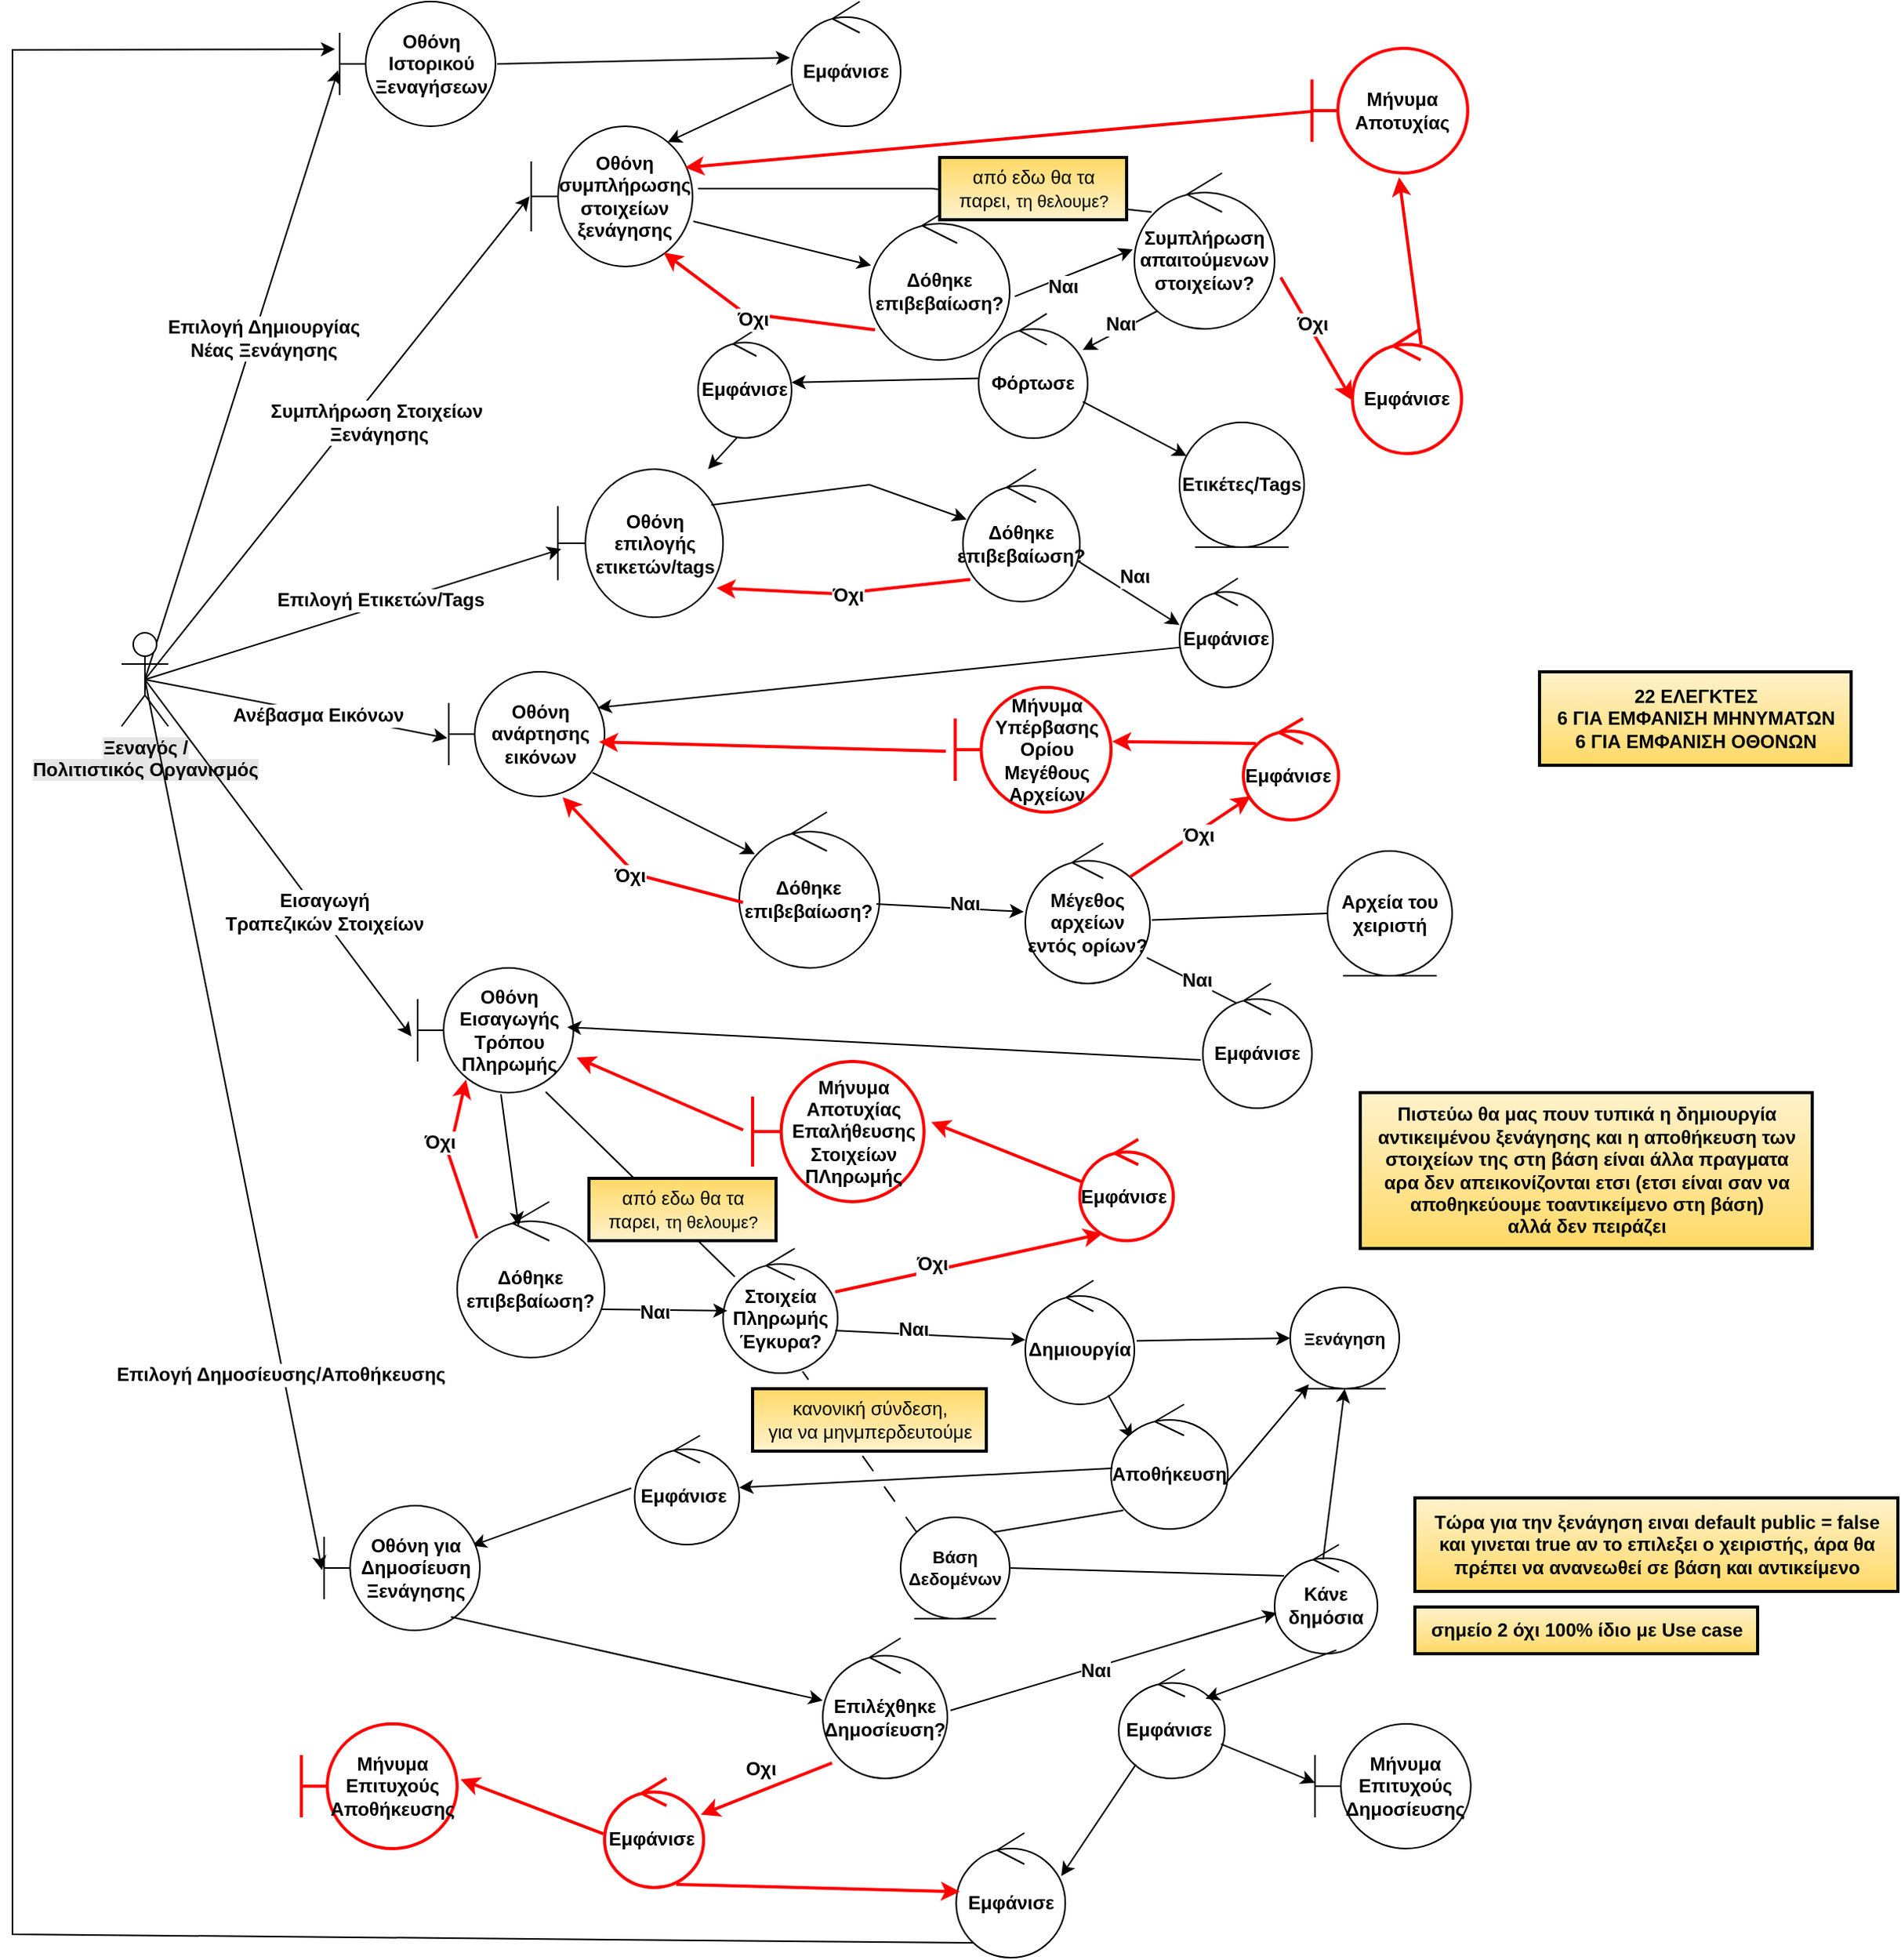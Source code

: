 <mxfile version="21.2.7" type="device">
  <diagram name="Page-1" id="bCAl37fwIDvj_ZqM9r9M">
    <mxGraphModel dx="2524" dy="764" grid="1" gridSize="10" guides="1" tooltips="1" connect="1" arrows="1" fold="1" page="1" pageScale="1" pageWidth="850" pageHeight="1100" math="0" shadow="0">
      <root>
        <mxCell id="0" />
        <mxCell id="1" parent="0" />
        <mxCell id="8Jc3yiF3LLENBDn-qC5v-36" value="" style="endArrow=none;html=1;rounded=0;entryX=0.693;entryY=0.986;entryDx=0;entryDy=0;entryPerimeter=0;exitX=0;exitY=0;exitDx=0;exitDy=0;dashed=1;dashPattern=12 12;" parent="1" source="8Jc3yiF3LLENBDn-qC5v-29" target="_vuAa1aMIuxWL2abwS94-45" edge="1">
          <mxGeometry width="50" height="50" relative="1" as="geometry">
            <mxPoint x="460" y="1010" as="sourcePoint" />
            <mxPoint x="510" y="960" as="targetPoint" />
          </mxGeometry>
        </mxCell>
        <mxCell id="_vuAa1aMIuxWL2abwS94-5" value="Οθόνη Ιστορικού Ξεναγήσεων" style="shape=umlBoundary;whiteSpace=wrap;html=1;fontStyle=1;" parent="1" vertex="1">
          <mxGeometry x="90" y="10" width="100" height="80" as="geometry" />
        </mxCell>
        <mxCell id="_vuAa1aMIuxWL2abwS94-7" value="" style="endArrow=classic;html=1;rounded=0;exitX=0.5;exitY=0.5;exitDx=0;exitDy=0;exitPerimeter=0;entryX=-0.01;entryY=0.55;entryDx=0;entryDy=0;entryPerimeter=0;fontStyle=1;" parent="1" source="_vuAa1aMIuxWL2abwS94-1" target="_vuAa1aMIuxWL2abwS94-5" edge="1">
          <mxGeometry width="50" height="50" relative="1" as="geometry">
            <mxPoint x="260" y="290" as="sourcePoint" />
            <mxPoint x="310" y="240" as="targetPoint" />
          </mxGeometry>
        </mxCell>
        <mxCell id="_vuAa1aMIuxWL2abwS94-8" value="&lt;font style=&quot;font-size: 12px;&quot;&gt;Επιλογή Δημιουργίας &lt;br&gt;Νέας Ξενάγησης&lt;/font&gt;" style="edgeLabel;html=1;align=center;verticalAlign=middle;resizable=0;points=[];fontStyle=1;" parent="_vuAa1aMIuxWL2abwS94-7" vertex="1" connectable="0">
          <mxGeometry x="-0.223" y="1" relative="1" as="geometry">
            <mxPoint x="28" y="-67" as="offset" />
          </mxGeometry>
        </mxCell>
        <mxCell id="_vuAa1aMIuxWL2abwS94-1" value="&lt;span style=&quot;background-color: rgb(230, 230, 230);&quot;&gt;Ξεναγός / &lt;br&gt;Πολιτιστικός Οργανισμός&lt;/span&gt;" style="shape=umlActor;verticalLabelPosition=bottom;verticalAlign=top;html=1;outlineConnect=0;fontStyle=1;" parent="1" vertex="1">
          <mxGeometry x="-50" y="415" width="30" height="60" as="geometry" />
        </mxCell>
        <mxCell id="_vuAa1aMIuxWL2abwS94-10" value="Εμφάνισε" style="ellipse;shape=umlControl;whiteSpace=wrap;html=1;fontStyle=1;" parent="1" vertex="1">
          <mxGeometry x="380" y="10" width="70" height="80" as="geometry" />
        </mxCell>
        <mxCell id="_vuAa1aMIuxWL2abwS94-11" value="Οθόνη συμπλήρωσης στοιχείων ξενάγησης" style="shape=umlBoundary;whiteSpace=wrap;html=1;fontStyle=1;" parent="1" vertex="1">
          <mxGeometry x="212.88" y="90" width="103.56" height="90" as="geometry" />
        </mxCell>
        <mxCell id="_vuAa1aMIuxWL2abwS94-12" value="" style="endArrow=classic;html=1;rounded=0;entryX=-0.014;entryY=0.45;entryDx=0;entryDy=0;entryPerimeter=0;exitX=1.011;exitY=0.5;exitDx=0;exitDy=0;exitPerimeter=0;fontStyle=1;" parent="1" source="_vuAa1aMIuxWL2abwS94-5" target="_vuAa1aMIuxWL2abwS94-10" edge="1">
          <mxGeometry width="50" height="50" relative="1" as="geometry">
            <mxPoint x="428.94" y="80" as="sourcePoint" />
            <mxPoint x="328.94" y="230" as="targetPoint" />
          </mxGeometry>
        </mxCell>
        <mxCell id="_vuAa1aMIuxWL2abwS94-13" value="" style="endArrow=classic;html=1;rounded=0;exitX=0;exitY=0.663;exitDx=0;exitDy=0;exitPerimeter=0;entryX=0.846;entryY=0.113;entryDx=0;entryDy=0;entryPerimeter=0;fontStyle=1;" parent="1" source="_vuAa1aMIuxWL2abwS94-10" target="_vuAa1aMIuxWL2abwS94-11" edge="1">
          <mxGeometry width="50" height="50" relative="1" as="geometry">
            <mxPoint x="644.97" y="190.0" as="sourcePoint" />
            <mxPoint x="343.94" y="286.96" as="targetPoint" />
          </mxGeometry>
        </mxCell>
        <mxCell id="_vuAa1aMIuxWL2abwS94-14" value="" style="endArrow=classic;html=1;rounded=0;exitX=0.5;exitY=0.5;exitDx=0;exitDy=0;exitPerimeter=0;entryX=-0.01;entryY=0.5;entryDx=0;entryDy=0;entryPerimeter=0;fontStyle=1;" parent="1" source="_vuAa1aMIuxWL2abwS94-1" target="_vuAa1aMIuxWL2abwS94-11" edge="1">
          <mxGeometry width="50" height="50" relative="1" as="geometry">
            <mxPoint x="260" y="280" as="sourcePoint" />
            <mxPoint x="310" y="230" as="targetPoint" />
          </mxGeometry>
        </mxCell>
        <mxCell id="_vuAa1aMIuxWL2abwS94-15" value="&lt;font style=&quot;font-size: 12px;&quot;&gt;Συμπλήρωση Στοιχείων&amp;nbsp;&lt;br&gt;Ξενάγησης&lt;br&gt;&lt;/font&gt;" style="edgeLabel;html=1;align=center;verticalAlign=middle;resizable=0;points=[];fontStyle=1;" parent="_vuAa1aMIuxWL2abwS94-14" vertex="1" connectable="0">
          <mxGeometry x="0.32" y="1" relative="1" as="geometry">
            <mxPoint x="-12" y="40" as="offset" />
          </mxGeometry>
        </mxCell>
        <mxCell id="_vuAa1aMIuxWL2abwS94-16" value="Φόρτωσε" style="ellipse;shape=umlControl;whiteSpace=wrap;html=1;fontStyle=1;" parent="1" vertex="1">
          <mxGeometry x="500.04" y="210.15" width="70" height="80" as="geometry" />
        </mxCell>
        <mxCell id="_vuAa1aMIuxWL2abwS94-17" value="Οθόνη επιλογής ετικετών/tags" style="shape=umlBoundary;whiteSpace=wrap;html=1;rounded=1;labelBackgroundColor=none;fontStyle=1;labelBorderColor=none;" parent="1" vertex="1">
          <mxGeometry x="230" y="310" width="106.06" height="95" as="geometry" />
        </mxCell>
        <mxCell id="_vuAa1aMIuxWL2abwS94-19" value="" style="endArrow=classic;html=1;rounded=0;fontStyle=1;" parent="1" source="_vuAa1aMIuxWL2abwS94-16" target="-2h78D8NwC2mSWmw_4OS-2" edge="1">
          <mxGeometry width="50" height="50" relative="1" as="geometry">
            <mxPoint x="515.94" y="263" as="sourcePoint" />
            <mxPoint x="560" y="260" as="targetPoint" />
          </mxGeometry>
        </mxCell>
        <mxCell id="_vuAa1aMIuxWL2abwS94-21" value="" style="endArrow=classic;html=1;rounded=0;exitX=0.5;exitY=0.5;exitDx=0;exitDy=0;exitPerimeter=0;entryX=0.02;entryY=0.54;entryDx=0;entryDy=0;entryPerimeter=0;fontStyle=1;" parent="1" source="_vuAa1aMIuxWL2abwS94-1" target="_vuAa1aMIuxWL2abwS94-17" edge="1">
          <mxGeometry width="50" height="50" relative="1" as="geometry">
            <mxPoint x="260" y="370" as="sourcePoint" />
            <mxPoint x="310" y="320" as="targetPoint" />
          </mxGeometry>
        </mxCell>
        <mxCell id="_vuAa1aMIuxWL2abwS94-22" value="&lt;font style=&quot;font-size: 12px;&quot;&gt;Επιλογή Ετικετών/Tags&lt;/font&gt;" style="edgeLabel;html=1;align=center;verticalAlign=middle;resizable=0;points=[];fontStyle=1;" parent="_vuAa1aMIuxWL2abwS94-21" vertex="1" connectable="0">
          <mxGeometry x="0.141" y="4" relative="1" as="geometry">
            <mxPoint as="offset" />
          </mxGeometry>
        </mxCell>
        <mxCell id="_vuAa1aMIuxWL2abwS94-25" value="Οθόνη ανάρτησης εικόνων" style="shape=umlBoundary;whiteSpace=wrap;html=1;rounded=1;labelBackgroundColor=none;fontStyle=1;labelBorderColor=none;" parent="1" vertex="1">
          <mxGeometry x="160" y="440" width="100" height="80" as="geometry" />
        </mxCell>
        <mxCell id="_vuAa1aMIuxWL2abwS94-26" value="Εμφάνισε" style="ellipse;shape=umlControl;whiteSpace=wrap;html=1;rounded=1;labelBackgroundColor=none;fontStyle=1;labelBorderColor=none;" parent="1" vertex="1">
          <mxGeometry x="628.94" y="380" width="60" height="70" as="geometry" />
        </mxCell>
        <mxCell id="_vuAa1aMIuxWL2abwS94-27" value="" style="endArrow=classic;html=1;rounded=1;exitX=0.013;exitY=0.633;exitDx=0;exitDy=0;exitPerimeter=0;entryX=0.956;entryY=0.288;entryDx=0;entryDy=0;entryPerimeter=0;labelBackgroundColor=none;fontColor=default;fontStyle=1;labelBorderColor=none;" parent="1" source="_vuAa1aMIuxWL2abwS94-26" target="_vuAa1aMIuxWL2abwS94-25" edge="1">
          <mxGeometry width="50" height="50" relative="1" as="geometry">
            <mxPoint x="443" y="577.02" as="sourcePoint" />
            <mxPoint x="365" y="435" as="targetPoint" />
            <Array as="points" />
          </mxGeometry>
        </mxCell>
        <mxCell id="_vuAa1aMIuxWL2abwS94-28" value="Μέγεθος αρχείων εντός ορίων?" style="ellipse;shape=umlControl;whiteSpace=wrap;html=1;rounded=1;labelBackgroundColor=none;fontStyle=1;labelBorderColor=none;" parent="1" vertex="1">
          <mxGeometry x="530" y="550" width="80" height="90" as="geometry" />
        </mxCell>
        <mxCell id="_vuAa1aMIuxWL2abwS94-31" value="" style="endArrow=classic;html=1;rounded=1;labelBackgroundColor=none;fontColor=default;fontStyle=1;labelBorderColor=none;exitX=0.975;exitY=0.816;exitDx=0;exitDy=0;exitPerimeter=0;entryX=1;entryY=0.463;entryDx=0;entryDy=0;entryPerimeter=0;" parent="1" source="_vuAa1aMIuxWL2abwS94-28" target="_vuAa1aMIuxWL2abwS94-40" edge="1">
          <mxGeometry width="50" height="50" relative="1" as="geometry">
            <mxPoint x="395" y="739" as="sourcePoint" />
            <mxPoint x="570" y="715" as="targetPoint" />
            <Array as="points" />
          </mxGeometry>
        </mxCell>
        <mxCell id="_vuAa1aMIuxWL2abwS94-78" value="&lt;font style=&quot;font-size: 12px;&quot;&gt;Ναι&lt;/font&gt;" style="edgeLabel;html=1;align=center;verticalAlign=middle;resizable=0;points=[];fontStyle=1;" parent="_vuAa1aMIuxWL2abwS94-31" vertex="1" connectable="0">
          <mxGeometry x="-0.514" y="1" relative="1" as="geometry">
            <mxPoint x="5" y="2" as="offset" />
          </mxGeometry>
        </mxCell>
        <mxCell id="_vuAa1aMIuxWL2abwS94-32" value="Εμφάνισε" style="ellipse;shape=umlControl;whiteSpace=wrap;html=1;rounded=1;labelBackgroundColor=none;fontStyle=1;labelBorderColor=none;strokeColor=#FF0000;strokeWidth=2;" parent="1" vertex="1">
          <mxGeometry x="740" y="220" width="70" height="80" as="geometry" />
        </mxCell>
        <mxCell id="_vuAa1aMIuxWL2abwS94-36" value="" style="endArrow=classic;html=1;rounded=0;fontStyle=1;exitX=1.004;exitY=0.705;exitDx=0;exitDy=0;exitPerimeter=0;entryX=0;entryY=0.429;entryDx=0;entryDy=0;entryPerimeter=0;" parent="1" source="1RGfCUsxJI8cOVG7FC86-12" target="_vuAa1aMIuxWL2abwS94-26" edge="1">
          <mxGeometry width="50" height="50" relative="1" as="geometry">
            <mxPoint x="570" y="500" as="sourcePoint" />
            <mxPoint x="690" y="430" as="targetPoint" />
          </mxGeometry>
        </mxCell>
        <mxCell id="_vuAa1aMIuxWL2abwS94-37" value="&lt;font style=&quot;font-size: 12px;&quot;&gt;Ναι&lt;/font&gt;" style="edgeLabel;html=1;align=center;verticalAlign=middle;resizable=0;points=[];fontStyle=1;" parent="_vuAa1aMIuxWL2abwS94-36" vertex="1" connectable="0">
          <mxGeometry x="-0.547" y="-1" relative="1" as="geometry">
            <mxPoint x="21" y="-1" as="offset" />
          </mxGeometry>
        </mxCell>
        <mxCell id="_vuAa1aMIuxWL2abwS94-38" value="" style="endArrow=classic;html=1;rounded=0;exitX=0.5;exitY=0.5;exitDx=0;exitDy=0;exitPerimeter=0;entryX=-0.01;entryY=0.532;entryDx=0;entryDy=0;entryPerimeter=0;fontStyle=1;" parent="1" source="_vuAa1aMIuxWL2abwS94-1" target="_vuAa1aMIuxWL2abwS94-25" edge="1">
          <mxGeometry width="50" height="50" relative="1" as="geometry">
            <mxPoint x="260" y="370" as="sourcePoint" />
            <mxPoint x="310" y="320" as="targetPoint" />
          </mxGeometry>
        </mxCell>
        <mxCell id="_vuAa1aMIuxWL2abwS94-39" value="&lt;font style=&quot;font-size: 12px;&quot;&gt;Ανέβασμα Εικόνων&lt;/font&gt;" style="edgeLabel;html=1;align=center;verticalAlign=middle;resizable=0;points=[];fontStyle=1;" parent="_vuAa1aMIuxWL2abwS94-38" vertex="1" connectable="0">
          <mxGeometry x="0.149" y="-1" relative="1" as="geometry">
            <mxPoint as="offset" />
          </mxGeometry>
        </mxCell>
        <mxCell id="_vuAa1aMIuxWL2abwS94-40" value="Εμφάνισε" style="ellipse;shape=umlControl;whiteSpace=wrap;html=1;fontStyle=1;" parent="1" vertex="1">
          <mxGeometry x="643.94" y="640" width="70" height="80" as="geometry" />
        </mxCell>
        <mxCell id="_vuAa1aMIuxWL2abwS94-41" value="Οθόνη Εισαγωγής Τρόπου Πληρωμής" style="shape=umlBoundary;whiteSpace=wrap;html=1;fontStyle=1;" parent="1" vertex="1">
          <mxGeometry x="140" y="630" width="100" height="80" as="geometry" />
        </mxCell>
        <mxCell id="_vuAa1aMIuxWL2abwS94-42" value="" style="endArrow=classic;html=1;rounded=0;exitX=-0.019;exitY=0.613;exitDx=0;exitDy=0;exitPerimeter=0;entryX=0.96;entryY=0.225;entryDx=0;entryDy=0;entryPerimeter=0;fontStyle=1;" parent="1" source="_vuAa1aMIuxWL2abwS94-40" edge="1">
          <mxGeometry width="50" height="50" relative="1" as="geometry">
            <mxPoint x="635" y="865" as="sourcePoint" />
            <mxPoint x="236.0" y="668.0" as="targetPoint" />
          </mxGeometry>
        </mxCell>
        <mxCell id="_vuAa1aMIuxWL2abwS94-45" value="Στοιχεία Πληρωμής Έγκυρα?" style="ellipse;shape=umlControl;whiteSpace=wrap;html=1;fontStyle=1;" parent="1" vertex="1">
          <mxGeometry x="336.06" y="810" width="73.56" height="80" as="geometry" />
        </mxCell>
        <mxCell id="_vuAa1aMIuxWL2abwS94-46" value="" style="endArrow=classic;html=1;rounded=0;fontStyle=1;exitX=0.972;exitY=0.69;exitDx=0;exitDy=0;exitPerimeter=0;entryX=0.038;entryY=0.5;entryDx=0;entryDy=0;entryPerimeter=0;" parent="1" source="1RGfCUsxJI8cOVG7FC86-30" target="_vuAa1aMIuxWL2abwS94-45" edge="1">
          <mxGeometry width="50" height="50" relative="1" as="geometry">
            <mxPoint x="360" y="1040" as="sourcePoint" />
            <mxPoint x="460" y="859" as="targetPoint" />
          </mxGeometry>
        </mxCell>
        <mxCell id="_vuAa1aMIuxWL2abwS94-47" value="Δημιουργία" style="ellipse;shape=umlControl;whiteSpace=wrap;html=1;fontStyle=1;" parent="1" vertex="1">
          <mxGeometry x="530.0" y="830.5" width="70" height="79.5" as="geometry" />
        </mxCell>
        <mxCell id="_vuAa1aMIuxWL2abwS94-48" value="" style="endArrow=classic;html=1;rounded=0;fontStyle=1;exitX=0.978;exitY=0.658;exitDx=0;exitDy=0;exitPerimeter=0;" parent="1" source="_vuAa1aMIuxWL2abwS94-45" target="_vuAa1aMIuxWL2abwS94-47" edge="1">
          <mxGeometry width="50" height="50" relative="1" as="geometry">
            <mxPoint x="730" y="1020" as="sourcePoint" />
            <mxPoint x="420" y="975" as="targetPoint" />
          </mxGeometry>
        </mxCell>
        <mxCell id="_vuAa1aMIuxWL2abwS94-59" value="&lt;font style=&quot;font-size: 12px;&quot;&gt;Ναι&lt;/font&gt;" style="edgeLabel;html=1;align=center;verticalAlign=middle;resizable=0;points=[];fontStyle=1;" parent="_vuAa1aMIuxWL2abwS94-48" vertex="1" connectable="0">
          <mxGeometry x="-0.187" y="3" relative="1" as="geometry">
            <mxPoint as="offset" />
          </mxGeometry>
        </mxCell>
        <mxCell id="_vuAa1aMIuxWL2abwS94-49" value="Ξενάγηση" style="ellipse;shape=umlEntity;whiteSpace=wrap;html=1;fontFamily=Helvetica;fontSize=11;fontColor=default;fontStyle=1;" parent="1" vertex="1">
          <mxGeometry x="700" y="835" width="70" height="65" as="geometry" />
        </mxCell>
        <mxCell id="_vuAa1aMIuxWL2abwS94-50" value="" style="endArrow=classic;html=1;rounded=0;fontStyle=1;entryX=0.179;entryY=0.276;entryDx=0;entryDy=0;entryPerimeter=0;" parent="1" source="_vuAa1aMIuxWL2abwS94-47" target="8V7NM1SXL0UpTNKnD7uO-2" edge="1">
          <mxGeometry width="50" height="50" relative="1" as="geometry">
            <mxPoint x="898.94" y="984.49" as="sourcePoint" />
            <mxPoint x="1006.94" y="900.5" as="targetPoint" />
          </mxGeometry>
        </mxCell>
        <mxCell id="_vuAa1aMIuxWL2abwS94-51" value="Εμφάνισε&amp;nbsp;" style="ellipse;shape=umlControl;whiteSpace=wrap;html=1;rounded=1;labelBackgroundColor=none;fontStyle=1;labelBorderColor=none;" parent="1" vertex="1">
          <mxGeometry x="590" y="1080" width="68" height="70" as="geometry" />
        </mxCell>
        <mxCell id="_vuAa1aMIuxWL2abwS94-53" value="Εμφάνισε" style="ellipse;shape=umlControl;whiteSpace=wrap;html=1;rounded=1;labelBackgroundColor=none;fontStyle=1;labelBorderColor=none;" parent="1" vertex="1">
          <mxGeometry x="485.66" y="1185" width="70" height="80" as="geometry" />
        </mxCell>
        <mxCell id="_vuAa1aMIuxWL2abwS94-56" value="" style="endArrow=classic;html=1;rounded=0;fontStyle=1;entryX=0.963;entryY=0.346;entryDx=0;entryDy=0;entryPerimeter=0;exitX=0.162;exitY=0.871;exitDx=0;exitDy=0;exitPerimeter=0;" parent="1" source="_vuAa1aMIuxWL2abwS94-51" target="_vuAa1aMIuxWL2abwS94-53" edge="1">
          <mxGeometry width="50" height="50" relative="1" as="geometry">
            <mxPoint x="590.368" y="1177.79" as="sourcePoint" />
            <mxPoint x="1149.781" y="880" as="targetPoint" />
          </mxGeometry>
        </mxCell>
        <mxCell id="_vuAa1aMIuxWL2abwS94-61" value="" style="endArrow=classic;html=1;rounded=0;exitX=1.044;exitY=0.67;exitDx=0;exitDy=0;exitPerimeter=0;entryX=0;entryY=0.575;entryDx=0;entryDy=0;entryPerimeter=0;fontStyle=1;strokeWidth=2;strokeColor=#FF0000;" parent="1" source="1RGfCUsxJI8cOVG7FC86-6" target="_vuAa1aMIuxWL2abwS94-32" edge="1">
          <mxGeometry width="50" height="50" relative="1" as="geometry">
            <mxPoint x="649.01" y="436" as="sourcePoint" />
            <mxPoint x="438.94" y="330" as="targetPoint" />
          </mxGeometry>
        </mxCell>
        <mxCell id="_vuAa1aMIuxWL2abwS94-66" value="&lt;font style=&quot;font-size: 12px;&quot;&gt;Όχι&lt;/font&gt;" style="edgeLabel;html=1;align=center;verticalAlign=middle;resizable=0;points=[];fontStyle=1;" parent="_vuAa1aMIuxWL2abwS94-61" vertex="1" connectable="0">
          <mxGeometry x="-0.474" y="-3" relative="1" as="geometry">
            <mxPoint x="10" y="8" as="offset" />
          </mxGeometry>
        </mxCell>
        <mxCell id="_vuAa1aMIuxWL2abwS94-64" value="Μήνυμα Αποτυχίας" style="shape=umlBoundary;whiteSpace=wrap;html=1;rounded=1;labelBackgroundColor=none;fontStyle=1;labelBorderColor=none;strokeColor=#FF0000;strokeWidth=2;fontColor=#000000;" parent="1" vertex="1">
          <mxGeometry x="713.94" y="40" width="100" height="80" as="geometry" />
        </mxCell>
        <mxCell id="_vuAa1aMIuxWL2abwS94-65" value="" style="endArrow=classic;html=1;rounded=0;exitX=0.629;exitY=0.125;exitDx=0;exitDy=0;exitPerimeter=0;entryX=0.559;entryY=1.034;entryDx=0;entryDy=0;entryPerimeter=0;fontStyle=1;strokeWidth=2;strokeColor=#FF0000;" parent="1" source="_vuAa1aMIuxWL2abwS94-32" target="_vuAa1aMIuxWL2abwS94-64" edge="1">
          <mxGeometry width="50" height="50" relative="1" as="geometry">
            <mxPoint x="388.94" y="490" as="sourcePoint" />
            <mxPoint x="438.94" y="440" as="targetPoint" />
          </mxGeometry>
        </mxCell>
        <mxCell id="_vuAa1aMIuxWL2abwS94-69" value="Εμφάνισε&amp;nbsp;" style="ellipse;shape=umlControl;whiteSpace=wrap;html=1;fontStyle=1;strokeColor=#FF0000;strokeWidth=2;" parent="1" vertex="1">
          <mxGeometry x="670" y="470" width="61.06" height="65" as="geometry" />
        </mxCell>
        <mxCell id="_vuAa1aMIuxWL2abwS94-72" value="" style="endArrow=classic;html=1;rounded=0;exitX=0.842;exitY=0.24;exitDx=0;exitDy=0;exitPerimeter=0;fontStyle=1;strokeWidth=2;strokeColor=#FF0000;" parent="1" source="_vuAa1aMIuxWL2abwS94-28" target="_vuAa1aMIuxWL2abwS94-69" edge="1">
          <mxGeometry width="50" height="50" relative="1" as="geometry">
            <mxPoint x="413" y="599" as="sourcePoint" />
            <mxPoint x="690" y="630" as="targetPoint" />
          </mxGeometry>
        </mxCell>
        <mxCell id="_vuAa1aMIuxWL2abwS94-73" value="&lt;font style=&quot;font-size: 12px;&quot;&gt;Όχι&lt;/font&gt;" style="edgeLabel;html=1;align=center;verticalAlign=middle;resizable=0;points=[];fontStyle=1;" parent="_vuAa1aMIuxWL2abwS94-72" vertex="1" connectable="0">
          <mxGeometry x="0.319" y="4" relative="1" as="geometry">
            <mxPoint x="-5" y="11" as="offset" />
          </mxGeometry>
        </mxCell>
        <mxCell id="_vuAa1aMIuxWL2abwS94-83" value="Εμφάνισε&amp;nbsp;" style="ellipse;shape=umlControl;whiteSpace=wrap;html=1;fontStyle=1;strokeColor=#FF0000;strokeWidth=2;" parent="1" vertex="1">
          <mxGeometry x="565" y="740" width="60" height="65" as="geometry" />
        </mxCell>
        <mxCell id="_vuAa1aMIuxWL2abwS94-86" value="" style="endArrow=classic;html=1;rounded=0;fontStyle=1;strokeWidth=2;strokeColor=#FF0000;exitX=0.978;exitY=0.348;exitDx=0;exitDy=0;exitPerimeter=0;entryX=0.242;entryY=0.931;entryDx=0;entryDy=0;entryPerimeter=0;" parent="1" source="_vuAa1aMIuxWL2abwS94-45" target="_vuAa1aMIuxWL2abwS94-83" edge="1">
          <mxGeometry width="50" height="50" relative="1" as="geometry">
            <mxPoint x="31.06" y="815" as="sourcePoint" />
            <mxPoint x="280" y="1100" as="targetPoint" />
            <Array as="points" />
          </mxGeometry>
        </mxCell>
        <mxCell id="_vuAa1aMIuxWL2abwS94-87" value="&lt;span style=&quot;font-size: 12px;&quot;&gt;Όχι&lt;/span&gt;" style="edgeLabel;html=1;align=center;verticalAlign=middle;resizable=0;points=[];fontStyle=1;" parent="_vuAa1aMIuxWL2abwS94-86" vertex="1" connectable="0">
          <mxGeometry x="-0.426" y="1" relative="1" as="geometry">
            <mxPoint x="13" y="-6" as="offset" />
          </mxGeometry>
        </mxCell>
        <mxCell id="AZ5zpPVhn2oC35pCDIvC-1" value="Εμφάνισε" style="ellipse;shape=umlControl;whiteSpace=wrap;html=1;rounded=1;labelBackgroundColor=none;fontStyle=1;labelBorderColor=none;" parent="1" vertex="1">
          <mxGeometry x="320" y="220" width="60" height="70" as="geometry" />
        </mxCell>
        <mxCell id="AZ5zpPVhn2oC35pCDIvC-3" value="" style="endArrow=classic;html=1;rounded=0;hachureGap=4;fontFamily=Architects Daughter;fontSource=https%3A%2F%2Ffonts.googleapis.com%2Fcss%3Ffamily%3DArchitects%2BDaughter;fontSize=16;exitX=0.425;exitY=0.988;exitDx=0;exitDy=0;exitPerimeter=0;fontStyle=1" parent="1" source="AZ5zpPVhn2oC35pCDIvC-1" target="_vuAa1aMIuxWL2abwS94-17" edge="1">
          <mxGeometry width="50" height="50" relative="1" as="geometry">
            <mxPoint x="400" y="500" as="sourcePoint" />
            <mxPoint x="396.48" y="402" as="targetPoint" />
          </mxGeometry>
        </mxCell>
        <mxCell id="AZ5zpPVhn2oC35pCDIvC-4" value="" style="endArrow=classic;html=1;rounded=0;hachureGap=4;fontFamily=Architects Daughter;fontSource=https%3A%2F%2Ffonts.googleapis.com%2Fcss%3Ffamily%3DArchitects%2BDaughter;fontSize=16;exitX=-0.003;exitY=0.52;exitDx=0;exitDy=0;fontStyle=1;exitPerimeter=0;" parent="1" source="_vuAa1aMIuxWL2abwS94-16" target="AZ5zpPVhn2oC35pCDIvC-1" edge="1">
          <mxGeometry width="50" height="50" relative="1" as="geometry">
            <mxPoint x="401.44" y="420" as="sourcePoint" />
            <mxPoint x="450" y="450" as="targetPoint" />
          </mxGeometry>
        </mxCell>
        <mxCell id="8V7NM1SXL0UpTNKnD7uO-2" value="Αποθήκευση" style="ellipse;shape=umlControl;whiteSpace=wrap;html=1;fontStyle=1;" parent="1" vertex="1">
          <mxGeometry x="585.04" y="910" width="74.96" height="80" as="geometry" />
        </mxCell>
        <mxCell id="8V7NM1SXL0UpTNKnD7uO-5" value="" style="endArrow=classic;html=1;rounded=0;hachureGap=4;fontFamily=Architects Daughter;fontSource=https%3A%2F%2Ffonts.googleapis.com%2Fcss%3Ffamily%3DArchitects%2BDaughter;fontSize=16;exitX=0.977;exitY=0.639;exitDx=0;exitDy=0;exitPerimeter=0;entryX=0.171;entryY=0.956;entryDx=0;entryDy=0;entryPerimeter=0;" parent="1" source="8V7NM1SXL0UpTNKnD7uO-2" target="_vuAa1aMIuxWL2abwS94-49" edge="1">
          <mxGeometry width="50" height="50" relative="1" as="geometry">
            <mxPoint x="278.94" y="850.5" as="sourcePoint" />
            <mxPoint x="888.94" y="710.5" as="targetPoint" />
          </mxGeometry>
        </mxCell>
        <mxCell id="-2h78D8NwC2mSWmw_4OS-2" value="&lt;font style=&quot;font-size: 12px;&quot;&gt;Ετικέτες/Tags&lt;/font&gt;" style="ellipse;shape=umlEntity;whiteSpace=wrap;html=1;fontFamily=Helvetica;fontSize=11;rounded=1;labelBackgroundColor=none;fontStyle=1;labelBorderColor=none;" parent="1" vertex="1">
          <mxGeometry x="628.94" y="280" width="80" height="80" as="geometry" />
        </mxCell>
        <mxCell id="6x-jS217EGRno-RkUnH8-2" value="Επιλέχθηκε Δημοσίευση?" style="ellipse;shape=umlControl;whiteSpace=wrap;html=1;fontStyle=1;" parent="1" vertex="1">
          <mxGeometry x="400" y="1060" width="80" height="90" as="geometry" />
        </mxCell>
        <mxCell id="6x-jS217EGRno-RkUnH8-3" value="" style="endArrow=classic;html=1;rounded=0;exitX=-0.032;exitY=0.482;exitDx=0;exitDy=0;exitPerimeter=0;entryX=0.951;entryY=0.322;entryDx=0;entryDy=0;entryPerimeter=0;" parent="1" source="6x-jS217EGRno-RkUnH8-10" target="1RGfCUsxJI8cOVG7FC86-42" edge="1">
          <mxGeometry width="50" height="50" relative="1" as="geometry">
            <mxPoint x="1058" y="680" as="sourcePoint" />
            <mxPoint x="988" y="700" as="targetPoint" />
          </mxGeometry>
        </mxCell>
        <mxCell id="6x-jS217EGRno-RkUnH8-4" value="" style="endArrow=classic;html=1;rounded=0;exitX=1.025;exitY=0.515;exitDx=0;exitDy=0;exitPerimeter=0;fontStyle=1;entryX=0.021;entryY=0.626;entryDx=0;entryDy=0;entryPerimeter=0;" parent="1" source="6x-jS217EGRno-RkUnH8-2" target="9z0R-OL_Knqyuf6gc-zT-4" edge="1">
          <mxGeometry width="50" height="50" relative="1" as="geometry">
            <mxPoint x="1082" y="629.01" as="sourcePoint" />
            <mxPoint x="1138" y="680" as="targetPoint" />
            <Array as="points" />
          </mxGeometry>
        </mxCell>
        <mxCell id="6x-jS217EGRno-RkUnH8-7" value="&lt;font style=&quot;font-size: 12px;&quot;&gt;Ναι&lt;/font&gt;" style="edgeLabel;html=1;align=center;verticalAlign=middle;resizable=0;points=[];fontStyle=1" parent="6x-jS217EGRno-RkUnH8-4" vertex="1" connectable="0">
          <mxGeometry x="-0.332" y="-2" relative="1" as="geometry">
            <mxPoint x="22" y="-7" as="offset" />
          </mxGeometry>
        </mxCell>
        <mxCell id="6x-jS217EGRno-RkUnH8-10" value="Εμφάνισε&amp;nbsp;" style="ellipse;shape=umlControl;whiteSpace=wrap;html=1;rounded=1;labelBackgroundColor=none;fontStyle=1;labelBorderColor=none;" parent="1" vertex="1">
          <mxGeometry x="279.28" y="930" width="67.16" height="70" as="geometry" />
        </mxCell>
        <mxCell id="6x-jS217EGRno-RkUnH8-11" value="" style="endArrow=classic;html=1;rounded=0;exitX=0.013;exitY=0.513;exitDx=0;exitDy=0;exitPerimeter=0;" parent="1" source="8V7NM1SXL0UpTNKnD7uO-2" target="6x-jS217EGRno-RkUnH8-10" edge="1">
          <mxGeometry width="50" height="50" relative="1" as="geometry">
            <mxPoint x="580" y="960" as="sourcePoint" />
            <mxPoint x="1068" y="740" as="targetPoint" />
          </mxGeometry>
        </mxCell>
        <mxCell id="6x-jS217EGRno-RkUnH8-12" value="Εμφάνισε&amp;nbsp;" style="ellipse;shape=umlControl;whiteSpace=wrap;html=1;rounded=1;labelBackgroundColor=none;fontStyle=1;labelBorderColor=none;strokeWidth=2;strokeColor=#FF0000;" parent="1" vertex="1">
          <mxGeometry x="260.0" y="1150" width="63.56" height="70" as="geometry" />
        </mxCell>
        <mxCell id="9z0R-OL_Knqyuf6gc-zT-3" value="" style="endArrow=classic;html=1;rounded=0;entryX=0;entryY=0.5;entryDx=0;entryDy=0;exitX=1.021;exitY=0.487;exitDx=0;exitDy=0;exitPerimeter=0;" parent="1" source="_vuAa1aMIuxWL2abwS94-47" target="_vuAa1aMIuxWL2abwS94-49" edge="1">
          <mxGeometry width="50" height="50" relative="1" as="geometry">
            <mxPoint x="828.94" y="1000.5" as="sourcePoint" />
            <mxPoint x="888.94" y="930.5" as="targetPoint" />
          </mxGeometry>
        </mxCell>
        <mxCell id="9z0R-OL_Knqyuf6gc-zT-4" value="Κάνε δημόσια" style="ellipse;shape=umlControl;whiteSpace=wrap;html=1;fontStyle=1;" parent="1" vertex="1">
          <mxGeometry x="690.0" y="1000" width="66.06" height="70" as="geometry" />
        </mxCell>
        <mxCell id="1RGfCUsxJI8cOVG7FC86-2" value="Δόθηκε επιβεβαίωση?" style="ellipse;shape=umlControl;whiteSpace=wrap;html=1;fontStyle=1;" parent="1" vertex="1">
          <mxGeometry x="430" y="140" width="90" height="100" as="geometry" />
        </mxCell>
        <mxCell id="1RGfCUsxJI8cOVG7FC86-3" value="" style="endArrow=classic;html=1;rounded=0;exitX=1.005;exitY=0.678;exitDx=0;exitDy=0;exitPerimeter=0;" parent="1" source="_vuAa1aMIuxWL2abwS94-11" target="1RGfCUsxJI8cOVG7FC86-2" edge="1">
          <mxGeometry width="50" height="50" relative="1" as="geometry">
            <mxPoint x="280" y="400" as="sourcePoint" />
            <mxPoint x="440" y="159" as="targetPoint" />
            <Array as="points" />
          </mxGeometry>
        </mxCell>
        <mxCell id="1RGfCUsxJI8cOVG7FC86-4" value="" style="endArrow=classic;html=1;rounded=0;exitX=0.04;exitY=0.806;exitDx=0;exitDy=0;exitPerimeter=0;entryX=0.821;entryY=0.9;entryDx=0;entryDy=0;entryPerimeter=0;strokeColor=#FF0000;strokeWidth=2;" parent="1" source="1RGfCUsxJI8cOVG7FC86-2" target="_vuAa1aMIuxWL2abwS94-11" edge="1">
          <mxGeometry width="50" height="50" relative="1" as="geometry">
            <mxPoint x="300" y="260" as="sourcePoint" />
            <mxPoint x="350" y="210" as="targetPoint" />
            <Array as="points">
              <mxPoint x="350" y="210" />
            </Array>
          </mxGeometry>
        </mxCell>
        <mxCell id="1RGfCUsxJI8cOVG7FC86-5" value="&lt;b&gt;&lt;font style=&quot;font-size: 12px;&quot;&gt;Όχι&lt;/font&gt;&lt;/b&gt;" style="edgeLabel;html=1;align=center;verticalAlign=middle;resizable=0;points=[];" parent="1RGfCUsxJI8cOVG7FC86-4" vertex="1" connectable="0">
          <mxGeometry x="-0.237" relative="1" as="geometry">
            <mxPoint x="-22" as="offset" />
          </mxGeometry>
        </mxCell>
        <mxCell id="1RGfCUsxJI8cOVG7FC86-6" value="Συμπλήρωση απαιτούμενων στοιχείων?" style="ellipse;shape=umlControl;whiteSpace=wrap;html=1;rounded=1;labelBackgroundColor=none;fontStyle=1;labelBorderColor=none;" parent="1" vertex="1">
          <mxGeometry x="600" y="120" width="90" height="100" as="geometry" />
        </mxCell>
        <mxCell id="1RGfCUsxJI8cOVG7FC86-7" value="" style="endArrow=classic;html=1;rounded=0;exitX=1.036;exitY=0.592;exitDx=0;exitDy=0;exitPerimeter=0;entryX=-0.011;entryY=0.49;entryDx=0;entryDy=0;entryPerimeter=0;" parent="1" source="1RGfCUsxJI8cOVG7FC86-2" target="1RGfCUsxJI8cOVG7FC86-6" edge="1">
          <mxGeometry width="50" height="50" relative="1" as="geometry">
            <mxPoint x="630" y="310" as="sourcePoint" />
            <mxPoint x="680" y="260" as="targetPoint" />
          </mxGeometry>
        </mxCell>
        <mxCell id="1RGfCUsxJI8cOVG7FC86-8" value="&lt;b&gt;&lt;font style=&quot;font-size: 12px;&quot;&gt;Ναι&lt;/font&gt;&lt;/b&gt;" style="edgeLabel;html=1;align=center;verticalAlign=middle;resizable=0;points=[];" parent="1RGfCUsxJI8cOVG7FC86-7" vertex="1" connectable="0">
          <mxGeometry x="-0.546" y="-2" relative="1" as="geometry">
            <mxPoint x="13" y="-1" as="offset" />
          </mxGeometry>
        </mxCell>
        <mxCell id="1RGfCUsxJI8cOVG7FC86-9" value="" style="endArrow=classic;html=1;rounded=0;exitX=-0.007;exitY=0.507;exitDx=0;exitDy=0;exitPerimeter=0;entryX=0.954;entryY=0.294;entryDx=0;entryDy=0;entryPerimeter=0;fontStyle=1;strokeWidth=2;strokeColor=#FF0000;" parent="1" source="_vuAa1aMIuxWL2abwS94-64" target="_vuAa1aMIuxWL2abwS94-11" edge="1">
          <mxGeometry width="50" height="50" relative="1" as="geometry">
            <mxPoint x="794" y="240" as="sourcePoint" />
            <mxPoint x="780" y="133" as="targetPoint" />
          </mxGeometry>
        </mxCell>
        <mxCell id="1RGfCUsxJI8cOVG7FC86-10" value="" style="endArrow=classic;html=1;rounded=0;exitX=0.164;exitY=0.885;exitDx=0;exitDy=0;exitPerimeter=0;" parent="1" source="1RGfCUsxJI8cOVG7FC86-6" target="_vuAa1aMIuxWL2abwS94-16" edge="1">
          <mxGeometry width="50" height="50" relative="1" as="geometry">
            <mxPoint x="400" y="380" as="sourcePoint" />
            <mxPoint x="450" y="330" as="targetPoint" />
          </mxGeometry>
        </mxCell>
        <mxCell id="1RGfCUsxJI8cOVG7FC86-11" value="&lt;b&gt;&lt;font style=&quot;font-size: 12px;&quot;&gt;Ναι&lt;/font&gt;&lt;/b&gt;" style="edgeLabel;html=1;align=center;verticalAlign=middle;resizable=0;points=[];" parent="1" vertex="1" connectable="0">
          <mxGeometry x="570.04" y="160.155" as="geometry">
            <mxPoint x="21" y="57" as="offset" />
          </mxGeometry>
        </mxCell>
        <mxCell id="1RGfCUsxJI8cOVG7FC86-12" value="Δόθηκε επιβεβαίωση?" style="ellipse;shape=umlControl;whiteSpace=wrap;html=1;fontStyle=1;" parent="1" vertex="1">
          <mxGeometry x="490" y="310" width="75" height="85" as="geometry" />
        </mxCell>
        <mxCell id="1RGfCUsxJI8cOVG7FC86-13" value="" style="endArrow=classic;html=1;rounded=0;exitX=0.063;exitY=0.833;exitDx=0;exitDy=0;exitPerimeter=0;entryX=0.96;entryY=0.803;entryDx=0;entryDy=0;entryPerimeter=0;strokeColor=#FF0000;strokeWidth=2;" parent="1" source="1RGfCUsxJI8cOVG7FC86-12" target="_vuAa1aMIuxWL2abwS94-17" edge="1">
          <mxGeometry width="50" height="50" relative="1" as="geometry">
            <mxPoint x="454" y="231" as="sourcePoint" />
            <mxPoint x="355" y="201" as="targetPoint" />
            <Array as="points">
              <mxPoint x="410" y="390" />
            </Array>
          </mxGeometry>
        </mxCell>
        <mxCell id="1RGfCUsxJI8cOVG7FC86-14" value="&lt;b&gt;&lt;font style=&quot;font-size: 12px;&quot;&gt;Όχι&lt;/font&gt;&lt;/b&gt;" style="edgeLabel;html=1;align=center;verticalAlign=middle;resizable=0;points=[];" parent="1RGfCUsxJI8cOVG7FC86-13" vertex="1" connectable="0">
          <mxGeometry x="-0.237" relative="1" as="geometry">
            <mxPoint x="-17" y="3" as="offset" />
          </mxGeometry>
        </mxCell>
        <mxCell id="1RGfCUsxJI8cOVG7FC86-15" value="" style="endArrow=classic;html=1;rounded=0;entryX=0.031;entryY=0.38;entryDx=0;entryDy=0;entryPerimeter=0;exitX=0.929;exitY=0.242;exitDx=0;exitDy=0;exitPerimeter=0;" parent="1" source="_vuAa1aMIuxWL2abwS94-17" target="1RGfCUsxJI8cOVG7FC86-12" edge="1">
          <mxGeometry width="50" height="50" relative="1" as="geometry">
            <mxPoint x="350" y="430" as="sourcePoint" />
            <mxPoint x="400" y="380" as="targetPoint" />
            <Array as="points">
              <mxPoint x="430" y="320" />
            </Array>
          </mxGeometry>
        </mxCell>
        <mxCell id="1RGfCUsxJI8cOVG7FC86-16" value="Δόθηκε επιβεβαίωση?" style="ellipse;shape=umlControl;whiteSpace=wrap;html=1;fontStyle=1;" parent="1" vertex="1">
          <mxGeometry x="346.44" y="530" width="90" height="100" as="geometry" />
        </mxCell>
        <mxCell id="1RGfCUsxJI8cOVG7FC86-17" value="" style="endArrow=classic;html=1;rounded=0;exitX=0.922;exitY=0.808;exitDx=0;exitDy=0;exitPerimeter=0;entryX=0.111;entryY=0.27;entryDx=0;entryDy=0;entryPerimeter=0;" parent="1" source="_vuAa1aMIuxWL2abwS94-25" target="1RGfCUsxJI8cOVG7FC86-16" edge="1">
          <mxGeometry width="50" height="50" relative="1" as="geometry">
            <mxPoint x="380" y="560" as="sourcePoint" />
            <mxPoint x="400" y="630" as="targetPoint" />
          </mxGeometry>
        </mxCell>
        <mxCell id="1RGfCUsxJI8cOVG7FC86-19" value="" style="endArrow=classic;html=1;rounded=0;exitX=0.027;exitY=0.58;exitDx=0;exitDy=0;exitPerimeter=0;entryX=0.731;entryY=1.006;entryDx=0;entryDy=0;entryPerimeter=0;strokeColor=#FF0000;strokeWidth=2;" parent="1" source="1RGfCUsxJI8cOVG7FC86-16" target="_vuAa1aMIuxWL2abwS94-25" edge="1">
          <mxGeometry width="50" height="50" relative="1" as="geometry">
            <mxPoint x="350" y="590" as="sourcePoint" />
            <mxPoint x="400" y="540" as="targetPoint" />
            <Array as="points">
              <mxPoint x="280" y="570" />
            </Array>
          </mxGeometry>
        </mxCell>
        <mxCell id="1RGfCUsxJI8cOVG7FC86-20" value="&lt;b&gt;&lt;font style=&quot;font-size: 12px;&quot;&gt;Όχι&lt;/font&gt;&lt;/b&gt;" style="edgeLabel;html=1;align=center;verticalAlign=middle;resizable=0;points=[];" parent="1" vertex="1" connectable="0">
          <mxGeometry x="380.004" y="430.002" as="geometry">
            <mxPoint x="-104" y="141" as="offset" />
          </mxGeometry>
        </mxCell>
        <mxCell id="1RGfCUsxJI8cOVG7FC86-21" value="" style="endArrow=classic;html=1;rounded=0;entryX=-0.012;entryY=0.489;entryDx=0;entryDy=0;entryPerimeter=0;exitX=0.978;exitY=0.59;exitDx=0;exitDy=0;exitPerimeter=0;" parent="1" source="1RGfCUsxJI8cOVG7FC86-16" target="_vuAa1aMIuxWL2abwS94-28" edge="1">
          <mxGeometry width="50" height="50" relative="1" as="geometry">
            <mxPoint x="400" y="650" as="sourcePoint" />
            <mxPoint x="400" y="630" as="targetPoint" />
          </mxGeometry>
        </mxCell>
        <mxCell id="1RGfCUsxJI8cOVG7FC86-22" value="&lt;font style=&quot;font-size: 12px;&quot;&gt;Ναι&lt;/font&gt;" style="edgeLabel;html=1;align=center;verticalAlign=middle;resizable=0;points=[];fontStyle=1;" parent="1" vertex="1" connectable="0">
          <mxGeometry x="465.002" y="669.996" as="geometry">
            <mxPoint x="26" y="-81" as="offset" />
          </mxGeometry>
        </mxCell>
        <mxCell id="1RGfCUsxJI8cOVG7FC86-24" value="Μήνυμα Υπέρβασης Ορίου Μεγέθους Αρχείων" style="shape=umlBoundary;whiteSpace=wrap;html=1;rounded=1;labelBackgroundColor=none;fontStyle=1;labelBorderColor=none;strokeColor=#FF0000;strokeWidth=2;" parent="1" vertex="1">
          <mxGeometry x="485.04" y="450" width="100" height="80" as="geometry" />
        </mxCell>
        <mxCell id="1RGfCUsxJI8cOVG7FC86-26" value="" style="endArrow=classic;html=1;rounded=0;exitX=0.131;exitY=0.246;exitDx=0;exitDy=0;exitPerimeter=0;entryX=1.007;entryY=0.434;entryDx=0;entryDy=0;entryPerimeter=0;strokeColor=#FF0000;strokeWidth=2;" parent="1" source="_vuAa1aMIuxWL2abwS94-69" target="1RGfCUsxJI8cOVG7FC86-24" edge="1">
          <mxGeometry width="50" height="50" relative="1" as="geometry">
            <mxPoint x="350" y="720" as="sourcePoint" />
            <mxPoint x="400" y="670" as="targetPoint" />
          </mxGeometry>
        </mxCell>
        <mxCell id="1RGfCUsxJI8cOVG7FC86-27" value="" style="endArrow=classic;html=1;rounded=0;exitX=-0.06;exitY=0.513;exitDx=0;exitDy=0;exitPerimeter=0;strokeColor=#FF0000;strokeWidth=2;entryX=0.964;entryY=0.563;entryDx=0;entryDy=0;entryPerimeter=0;" parent="1" source="1RGfCUsxJI8cOVG7FC86-24" target="_vuAa1aMIuxWL2abwS94-25" edge="1">
          <mxGeometry width="50" height="50" relative="1" as="geometry">
            <mxPoint x="350" y="720" as="sourcePoint" />
            <mxPoint x="380" y="540" as="targetPoint" />
          </mxGeometry>
        </mxCell>
        <mxCell id="1RGfCUsxJI8cOVG7FC86-30" value="Δόθηκε επιβεβαίωση?" style="ellipse;shape=umlControl;whiteSpace=wrap;html=1;fontStyle=1;" parent="1" vertex="1">
          <mxGeometry x="165.38" y="780" width="94.62" height="100" as="geometry" />
        </mxCell>
        <mxCell id="1RGfCUsxJI8cOVG7FC86-31" value="" style="endArrow=classic;html=1;rounded=0;exitX=0.535;exitY=1.013;exitDx=0;exitDy=0;exitPerimeter=0;entryX=0.417;entryY=0.155;entryDx=0;entryDy=0;entryPerimeter=0;" parent="1" source="_vuAa1aMIuxWL2abwS94-41" target="1RGfCUsxJI8cOVG7FC86-30" edge="1">
          <mxGeometry width="50" height="50" relative="1" as="geometry">
            <mxPoint x="210.3" y="733.04" as="sourcePoint" />
            <mxPoint x="400" y="890" as="targetPoint" />
          </mxGeometry>
        </mxCell>
        <mxCell id="1RGfCUsxJI8cOVG7FC86-34" value="&lt;font style=&quot;font-size: 12px;&quot;&gt;Ναι&lt;/font&gt;" style="edgeLabel;html=1;align=center;verticalAlign=middle;resizable=0;points=[];fontStyle=1;" parent="1" vertex="1" connectable="0">
          <mxGeometry x="269.093" y="659.997" as="geometry">
            <mxPoint x="23" y="191" as="offset" />
          </mxGeometry>
        </mxCell>
        <mxCell id="1RGfCUsxJI8cOVG7FC86-38" value="Μήνυμα Αποτυχίας Επαλήθευσης Στοιχείων ΠΛηρωμής" style="shape=umlBoundary;whiteSpace=wrap;html=1;fontStyle=1;strokeWidth=2;strokeColor=#FF0000;" parent="1" vertex="1">
          <mxGeometry x="355" y="690" width="110" height="90" as="geometry" />
        </mxCell>
        <mxCell id="1RGfCUsxJI8cOVG7FC86-39" value="" style="endArrow=classic;html=1;rounded=0;fontStyle=1;strokeWidth=2;strokeColor=#FF0000;exitX=-0.055;exitY=0.489;exitDx=0;exitDy=0;exitPerimeter=0;entryX=1.02;entryY=0.469;entryDx=0;entryDy=0;entryPerimeter=0;" parent="1" source="1RGfCUsxJI8cOVG7FC86-38" edge="1">
          <mxGeometry width="50" height="50" relative="1" as="geometry">
            <mxPoint x="209" y="1116" as="sourcePoint" />
            <mxPoint x="242.0" y="687.52" as="targetPoint" />
          </mxGeometry>
        </mxCell>
        <mxCell id="1RGfCUsxJI8cOVG7FC86-42" value="Οθόνη για Δημοσίευση Ξενάγησης" style="shape=umlBoundary;whiteSpace=wrap;html=1;rounded=1;labelBackgroundColor=none;fontStyle=1;labelBorderColor=none;" parent="1" vertex="1">
          <mxGeometry x="80.0" y="975" width="100" height="80" as="geometry" />
        </mxCell>
        <mxCell id="1RGfCUsxJI8cOVG7FC86-44" value="" style="endArrow=classic;html=1;rounded=0;entryX=1.042;entryY=0.432;entryDx=0;entryDy=0;entryPerimeter=0;exitX=0.019;exitY=0.418;exitDx=0;exitDy=0;exitPerimeter=0;strokeColor=#FF0000;strokeWidth=2;" parent="1" source="_vuAa1aMIuxWL2abwS94-83" target="1RGfCUsxJI8cOVG7FC86-38" edge="1">
          <mxGeometry width="50" height="50" relative="1" as="geometry">
            <mxPoint x="560" y="880" as="sourcePoint" />
            <mxPoint x="610" y="830" as="targetPoint" />
          </mxGeometry>
        </mxCell>
        <mxCell id="1RGfCUsxJI8cOVG7FC86-47" value="" style="endArrow=classic;html=1;rounded=0;exitX=0.814;exitY=0.892;exitDx=0;exitDy=0;exitPerimeter=0;entryX=0;entryY=0.444;entryDx=0;entryDy=0;entryPerimeter=0;" parent="1" source="1RGfCUsxJI8cOVG7FC86-42" target="6x-jS217EGRno-RkUnH8-2" edge="1">
          <mxGeometry width="50" height="50" relative="1" as="geometry">
            <mxPoint x="550" y="1040" as="sourcePoint" />
            <mxPoint x="600" y="990" as="targetPoint" />
          </mxGeometry>
        </mxCell>
        <mxCell id="1RGfCUsxJI8cOVG7FC86-49" value="" style="endArrow=classic;html=1;rounded=0;exitX=0.5;exitY=0.5;exitDx=0;exitDy=0;exitPerimeter=0;entryX=-0.013;entryY=0.517;entryDx=0;entryDy=0;entryPerimeter=0;" parent="1" source="_vuAa1aMIuxWL2abwS94-1" target="1RGfCUsxJI8cOVG7FC86-42" edge="1">
          <mxGeometry width="50" height="50" relative="1" as="geometry">
            <mxPoint x="540" y="810" as="sourcePoint" />
            <mxPoint x="590" y="760" as="targetPoint" />
          </mxGeometry>
        </mxCell>
        <mxCell id="1RGfCUsxJI8cOVG7FC86-51" value="&lt;font style=&quot;font-size: 12px;&quot;&gt;&lt;b&gt;Επιλογή Δημοσίευσης/Αποθήκευσης&lt;/b&gt;&lt;/font&gt;" style="edgeLabel;html=1;align=center;verticalAlign=middle;resizable=0;points=[];" parent="1RGfCUsxJI8cOVG7FC86-49" vertex="1" connectable="0">
          <mxGeometry x="0.559" y="-2" relative="1" as="geometry">
            <mxPoint as="offset" />
          </mxGeometry>
        </mxCell>
        <mxCell id="1RGfCUsxJI8cOVG7FC86-53" value="Μήνυμα Επιτυχούς Αποθήκευσης" style="shape=umlBoundary;whiteSpace=wrap;html=1;fontStyle=1;strokeWidth=2;strokeColor=#FF0000;" parent="1" vertex="1">
          <mxGeometry x="65.38" y="1115" width="100" height="80" as="geometry" />
        </mxCell>
        <mxCell id="1RGfCUsxJI8cOVG7FC86-54" value="Μήνυμα Επιτυχούς Δημοσίευσης" style="shape=umlBoundary;whiteSpace=wrap;html=1;fontStyle=1;" parent="1" vertex="1">
          <mxGeometry x="715.88" y="1115" width="100" height="80" as="geometry" />
        </mxCell>
        <mxCell id="1RGfCUsxJI8cOVG7FC86-57" value="" style="endArrow=classic;html=1;rounded=0;exitX=0.135;exitY=0.234;exitDx=0;exitDy=0;exitPerimeter=0;entryX=0.311;entryY=0.895;entryDx=0;entryDy=0;entryPerimeter=0;strokeWidth=2;strokeColor=#FF0000;" parent="1" source="1RGfCUsxJI8cOVG7FC86-30" target="_vuAa1aMIuxWL2abwS94-41" edge="1">
          <mxGeometry width="50" height="50" relative="1" as="geometry">
            <mxPoint x="300" y="690" as="sourcePoint" />
            <mxPoint x="350" y="640" as="targetPoint" />
            <Array as="points">
              <mxPoint x="160" y="750" />
            </Array>
          </mxGeometry>
        </mxCell>
        <mxCell id="1RGfCUsxJI8cOVG7FC86-33" value="&lt;font style=&quot;font-size: 12px;&quot;&gt;Όχι&lt;/font&gt;" style="edgeLabel;html=1;align=center;verticalAlign=middle;resizable=0;points=[];fontStyle=1;" parent="1" vertex="1" connectable="0">
          <mxGeometry x="219.997" y="552.504" as="geometry">
            <mxPoint x="-66" y="189" as="offset" />
          </mxGeometry>
        </mxCell>
        <mxCell id="1RGfCUsxJI8cOVG7FC86-58" value="" style="endArrow=classic;html=1;rounded=0;exitX=0.471;exitY=0.137;exitDx=0;exitDy=0;exitPerimeter=0;entryX=0.5;entryY=1;entryDx=0;entryDy=0;" parent="1" source="9z0R-OL_Knqyuf6gc-zT-4" target="_vuAa1aMIuxWL2abwS94-49" edge="1">
          <mxGeometry width="50" height="50" relative="1" as="geometry">
            <mxPoint x="480" y="1020" as="sourcePoint" />
            <mxPoint x="530" y="970" as="targetPoint" />
          </mxGeometry>
        </mxCell>
        <mxCell id="1RGfCUsxJI8cOVG7FC86-59" value="" style="endArrow=classic;html=1;rounded=0;exitX=0.723;exitY=0.971;exitDx=0;exitDy=0;exitPerimeter=0;entryX=0.034;entryY=0.471;entryDx=0;entryDy=0;entryPerimeter=0;strokeWidth=2;strokeColor=#FF0000;" parent="1" source="6x-jS217EGRno-RkUnH8-12" target="_vuAa1aMIuxWL2abwS94-53" edge="1">
          <mxGeometry width="50" height="50" relative="1" as="geometry">
            <mxPoint x="473.16" y="1245" as="sourcePoint" />
            <mxPoint x="523.16" y="1195" as="targetPoint" />
          </mxGeometry>
        </mxCell>
        <mxCell id="1RGfCUsxJI8cOVG7FC86-60" value="" style="endArrow=classic;html=1;rounded=0;exitX=0.075;exitY=0.889;exitDx=0;exitDy=0;exitPerimeter=0;strokeColor=#FF0000;strokeWidth=2;" parent="1" source="6x-jS217EGRno-RkUnH8-2" target="6x-jS217EGRno-RkUnH8-12" edge="1">
          <mxGeometry width="50" height="50" relative="1" as="geometry">
            <mxPoint x="480" y="1120" as="sourcePoint" />
            <mxPoint x="530" y="1070" as="targetPoint" />
          </mxGeometry>
        </mxCell>
        <mxCell id="1RGfCUsxJI8cOVG7FC86-61" value="" style="endArrow=classic;html=1;rounded=0;exitX=0.6;exitY=0.967;exitDx=0;exitDy=0;exitPerimeter=0;entryX=0.819;entryY=0.27;entryDx=0;entryDy=0;entryPerimeter=0;" parent="1" source="9z0R-OL_Knqyuf6gc-zT-4" target="_vuAa1aMIuxWL2abwS94-51" edge="1">
          <mxGeometry width="50" height="50" relative="1" as="geometry">
            <mxPoint x="480" y="1120" as="sourcePoint" />
            <mxPoint x="530" y="1070" as="targetPoint" />
          </mxGeometry>
        </mxCell>
        <mxCell id="1RGfCUsxJI8cOVG7FC86-62" value="" style="endArrow=classic;html=1;rounded=0;entryX=0;entryY=0.472;entryDx=0;entryDy=0;entryPerimeter=0;" parent="1" source="_vuAa1aMIuxWL2abwS94-51" target="1RGfCUsxJI8cOVG7FC86-54" edge="1">
          <mxGeometry width="50" height="50" relative="1" as="geometry">
            <mxPoint x="480" y="1120" as="sourcePoint" />
            <mxPoint x="716" y="1141" as="targetPoint" />
          </mxGeometry>
        </mxCell>
        <mxCell id="1RGfCUsxJI8cOVG7FC86-63" value="" style="endArrow=classic;html=1;rounded=0;exitX=-0.011;exitY=0.508;exitDx=0;exitDy=0;exitPerimeter=0;entryX=1.022;entryY=0.445;entryDx=0;entryDy=0;entryPerimeter=0;strokeWidth=2;strokeColor=#FF0000;" parent="1" source="6x-jS217EGRno-RkUnH8-12" target="1RGfCUsxJI8cOVG7FC86-53" edge="1">
          <mxGeometry width="50" height="50" relative="1" as="geometry">
            <mxPoint x="459.64" y="1080" as="sourcePoint" />
            <mxPoint x="509.64" y="1030" as="targetPoint" />
          </mxGeometry>
        </mxCell>
        <mxCell id="1RGfCUsxJI8cOVG7FC86-64" value="&lt;font style=&quot;font-size: 12px;&quot;&gt;Οχι&lt;/font&gt;" style="edgeLabel;html=1;align=center;verticalAlign=middle;resizable=0;points=[];fontStyle=1" parent="1" vertex="1" connectable="0">
          <mxGeometry x="520.004" y="1099.998" as="geometry">
            <mxPoint x="-160" y="44" as="offset" />
          </mxGeometry>
        </mxCell>
        <mxCell id="1RGfCUsxJI8cOVG7FC86-65" value="" style="endArrow=classic;html=1;rounded=0;exitX=0.154;exitY=0.881;exitDx=0;exitDy=0;exitPerimeter=0;entryX=-0.03;entryY=0.382;entryDx=0;entryDy=0;entryPerimeter=0;" parent="1" source="_vuAa1aMIuxWL2abwS94-53" target="_vuAa1aMIuxWL2abwS94-5" edge="1">
          <mxGeometry width="50" height="50" relative="1" as="geometry">
            <mxPoint x="460" y="810" as="sourcePoint" />
            <mxPoint x="510" y="760" as="targetPoint" />
            <Array as="points">
              <mxPoint x="-120" y="1250" />
              <mxPoint x="-120" y="41" />
            </Array>
          </mxGeometry>
        </mxCell>
        <mxCell id="1RGfCUsxJI8cOVG7FC86-66" value="Πιστεύω θα μας πουν τυπικά η δημιουργία &lt;br&gt;αντικειμένου ξενάγησης και η αποθήκευση των &lt;br&gt;στοιχείων της στη βάση είναι άλλα πραγματα &lt;br&gt;αρα δεν απεικονίζονται ετσι (ετσι είναι σαν να &lt;br&gt;αποθηκεύουμε τοαντικείμενο στη βάση)&lt;br&gt;αλλά δεν πειράζει" style="text;html=1;align=center;verticalAlign=middle;resizable=0;points=[];autosize=1;strokeColor=#000000;fillColor=#fff2cc;gradientColor=#ffd966;strokeWidth=2;fontStyle=1" parent="1" vertex="1">
          <mxGeometry x="745" y="710" width="290" height="100" as="geometry" />
        </mxCell>
        <mxCell id="8Jc3yiF3LLENBDn-qC5v-1" value="σημείο 2 όχι 100% ίδιο με Use case" style="text;html=1;align=center;verticalAlign=middle;resizable=0;points=[];autosize=1;strokeColor=#000000;fillColor=#fff2cc;gradientColor=#ffd966;strokeWidth=2;fontStyle=1" parent="1" vertex="1">
          <mxGeometry x="780" y="1040" width="220" height="30" as="geometry" />
        </mxCell>
        <mxCell id="8Jc3yiF3LLENBDn-qC5v-2" value="&lt;span style=&quot;font-size: 12px;&quot;&gt;Αρχεία του χειριστή&lt;/span&gt;" style="ellipse;shape=umlEntity;whiteSpace=wrap;html=1;fontFamily=Helvetica;fontSize=11;rounded=1;labelBackgroundColor=none;fontStyle=1;labelBorderColor=none;" parent="1" vertex="1">
          <mxGeometry x="723.94" y="555" width="80" height="80" as="geometry" />
        </mxCell>
        <mxCell id="8Jc3yiF3LLENBDn-qC5v-3" value="" style="endArrow=none;html=1;rounded=0;entryX=0;entryY=0.5;entryDx=0;entryDy=0;exitX=1.015;exitY=0.547;exitDx=0;exitDy=0;exitPerimeter=0;endFill=0;" parent="1" source="_vuAa1aMIuxWL2abwS94-28" target="8Jc3yiF3LLENBDn-qC5v-2" edge="1">
          <mxGeometry width="50" height="50" relative="1" as="geometry">
            <mxPoint x="580" y="600" as="sourcePoint" />
            <mxPoint x="630" y="550" as="targetPoint" />
          </mxGeometry>
        </mxCell>
        <mxCell id="8Jc3yiF3LLENBDn-qC5v-4" value="" style="endArrow=none;html=1;rounded=0;entryX=0.102;entryY=0.227;entryDx=0;entryDy=0;exitX=0.822;exitY=0.994;exitDx=0;exitDy=0;exitPerimeter=0;endFill=0;entryPerimeter=0;" parent="1" source="_vuAa1aMIuxWL2abwS94-41" target="_vuAa1aMIuxWL2abwS94-45" edge="1">
          <mxGeometry width="50" height="50" relative="1" as="geometry">
            <mxPoint x="621" y="609" as="sourcePoint" />
            <mxPoint x="734" y="605" as="targetPoint" />
          </mxGeometry>
        </mxCell>
        <mxCell id="8Jc3yiF3LLENBDn-qC5v-7" value="από εδω θα τα &lt;br&gt;παρει,&amp;nbsp;&lt;span style=&quot;font-size: 11px;&quot;&gt;τη θελουμε?&lt;/span&gt;" style="text;html=1;align=center;verticalAlign=middle;resizable=0;points=[];autosize=1;strokeColor=#000000;fillColor=#fff2cc;gradientColor=#ffd966;direction=west;strokeWidth=2;labelBackgroundColor=none;" parent="1" vertex="1">
          <mxGeometry x="250" y="765" width="120" height="40" as="geometry" />
        </mxCell>
        <mxCell id="_vuAa1aMIuxWL2abwS94-43" value="&lt;font style=&quot;font-size: 12px;&quot;&gt;Εισαγωγή &lt;br&gt;Τραπεζικών Στοιχείων&lt;/font&gt;" style="endArrow=classic;html=1;rounded=0;exitX=0.5;exitY=0.5;exitDx=0;exitDy=0;exitPerimeter=0;entryX=-0.04;entryY=0.55;entryDx=0;entryDy=0;entryPerimeter=0;fontStyle=1;" parent="1" source="_vuAa1aMIuxWL2abwS94-1" target="_vuAa1aMIuxWL2abwS94-41" edge="1">
          <mxGeometry x="0.318" y="3" width="50" height="50" relative="1" as="geometry">
            <mxPoint x="260" y="580" as="sourcePoint" />
            <mxPoint x="310" y="530" as="targetPoint" />
            <mxPoint as="offset" />
          </mxGeometry>
        </mxCell>
        <mxCell id="8Jc3yiF3LLENBDn-qC5v-26" value="&lt;b&gt;22 ΕΛΕΓΚΤΕΣ&lt;br&gt;6 ΓΙΑ ΕΜΦΑΝΙΣΗ ΜΗΝΥΜΑΤΩΝ&lt;br&gt;6 ΓΙΑ ΕΜΦΑΝΙΣΗ ΟΘΟΝΩΝ&lt;br&gt;&lt;/b&gt;" style="text;html=1;align=center;verticalAlign=middle;resizable=0;points=[];autosize=1;strokeColor=#000000;fillColor=#fff2cc;gradientColor=#ffd966;strokeWidth=2;" parent="1" vertex="1">
          <mxGeometry x="860" y="440" width="200" height="60" as="geometry" />
        </mxCell>
        <mxCell id="8Jc3yiF3LLENBDn-qC5v-27" value="Τώρα για την ξενάγηση ειναι default public = false &lt;br&gt;και γινεται true αν το επιλεξει ο χειριστής, άρα θα &lt;br&gt;πρέπει να ανανεωθεί σε βάση και αντικείμενο" style="text;html=1;align=center;verticalAlign=middle;resizable=0;points=[];autosize=1;strokeColor=#000000;fillColor=#fff2cc;gradientColor=#ffd966;strokeWidth=2;fontStyle=1" parent="1" vertex="1">
          <mxGeometry x="780" y="970" width="310" height="60" as="geometry" />
        </mxCell>
        <mxCell id="8Jc3yiF3LLENBDn-qC5v-29" value="Βάση Δεδομένων" style="ellipse;shape=umlEntity;whiteSpace=wrap;html=1;fontFamily=Helvetica;fontSize=11;fontColor=default;fontStyle=1;" parent="1" vertex="1">
          <mxGeometry x="450" y="982.5" width="70" height="65" as="geometry" />
        </mxCell>
        <mxCell id="8Jc3yiF3LLENBDn-qC5v-30" value="" style="endArrow=none;html=1;rounded=0;entryX=0.106;entryY=0.85;entryDx=0;entryDy=0;entryPerimeter=0;exitX=1;exitY=0;exitDx=0;exitDy=0;startArrow=none;startFill=0;" parent="1" source="8Jc3yiF3LLENBDn-qC5v-29" target="8V7NM1SXL0UpTNKnD7uO-2" edge="1">
          <mxGeometry width="50" height="50" relative="1" as="geometry">
            <mxPoint x="550" y="1120" as="sourcePoint" />
            <mxPoint x="600" y="1070" as="targetPoint" />
          </mxGeometry>
        </mxCell>
        <mxCell id="8Jc3yiF3LLENBDn-qC5v-31" value="" style="endArrow=none;html=1;rounded=0;entryX=0.091;entryY=0.286;entryDx=0;entryDy=0;entryPerimeter=0;exitX=1;exitY=0.5;exitDx=0;exitDy=0;startArrow=none;startFill=0;" parent="1" source="8Jc3yiF3LLENBDn-qC5v-29" target="9z0R-OL_Knqyuf6gc-zT-4" edge="1">
          <mxGeometry width="50" height="50" relative="1" as="geometry">
            <mxPoint x="550" y="1020" as="sourcePoint" />
            <mxPoint x="600" y="970" as="targetPoint" />
          </mxGeometry>
        </mxCell>
        <mxCell id="8Jc3yiF3LLENBDn-qC5v-32" value="" style="endArrow=none;html=1;rounded=0;entryX=0.122;entryY=0.25;entryDx=0;entryDy=0;entryPerimeter=0;exitX=1.034;exitY=0.444;exitDx=0;exitDy=0;exitPerimeter=0;" parent="1" source="_vuAa1aMIuxWL2abwS94-11" target="1RGfCUsxJI8cOVG7FC86-6" edge="1">
          <mxGeometry width="50" height="50" relative="1" as="geometry">
            <mxPoint x="320" y="130" as="sourcePoint" />
            <mxPoint x="600" y="370" as="targetPoint" />
            <Array as="points">
              <mxPoint x="470" y="130" />
            </Array>
          </mxGeometry>
        </mxCell>
        <mxCell id="8Jc3yiF3LLENBDn-qC5v-34" value="από εδω θα τα &lt;br&gt;παρει,&amp;nbsp;&lt;span style=&quot;font-size: 11px;&quot;&gt;τη θελουμε?&lt;/span&gt;" style="text;html=1;align=center;verticalAlign=middle;resizable=0;points=[];autosize=1;strokeColor=#000000;fillColor=#fff2cc;gradientColor=#ffd966;direction=west;strokeWidth=2;labelBackgroundColor=none;" parent="1" vertex="1">
          <mxGeometry x="475.04" y="110" width="120" height="40" as="geometry" />
        </mxCell>
        <mxCell id="8Jc3yiF3LLENBDn-qC5v-37" value="κανονική σύνδεση, &lt;br&gt;για να μηνμπερδευτούμε" style="text;html=1;align=center;verticalAlign=middle;resizable=0;points=[];autosize=1;strokeColor=#000000;fillColor=#fff2cc;gradientColor=#ffd966;direction=west;strokeWidth=2;labelBackgroundColor=none;spacing=0;fontStyle=0" parent="1" vertex="1">
          <mxGeometry x="355" y="900" width="150" height="40" as="geometry" />
        </mxCell>
      </root>
    </mxGraphModel>
  </diagram>
</mxfile>
